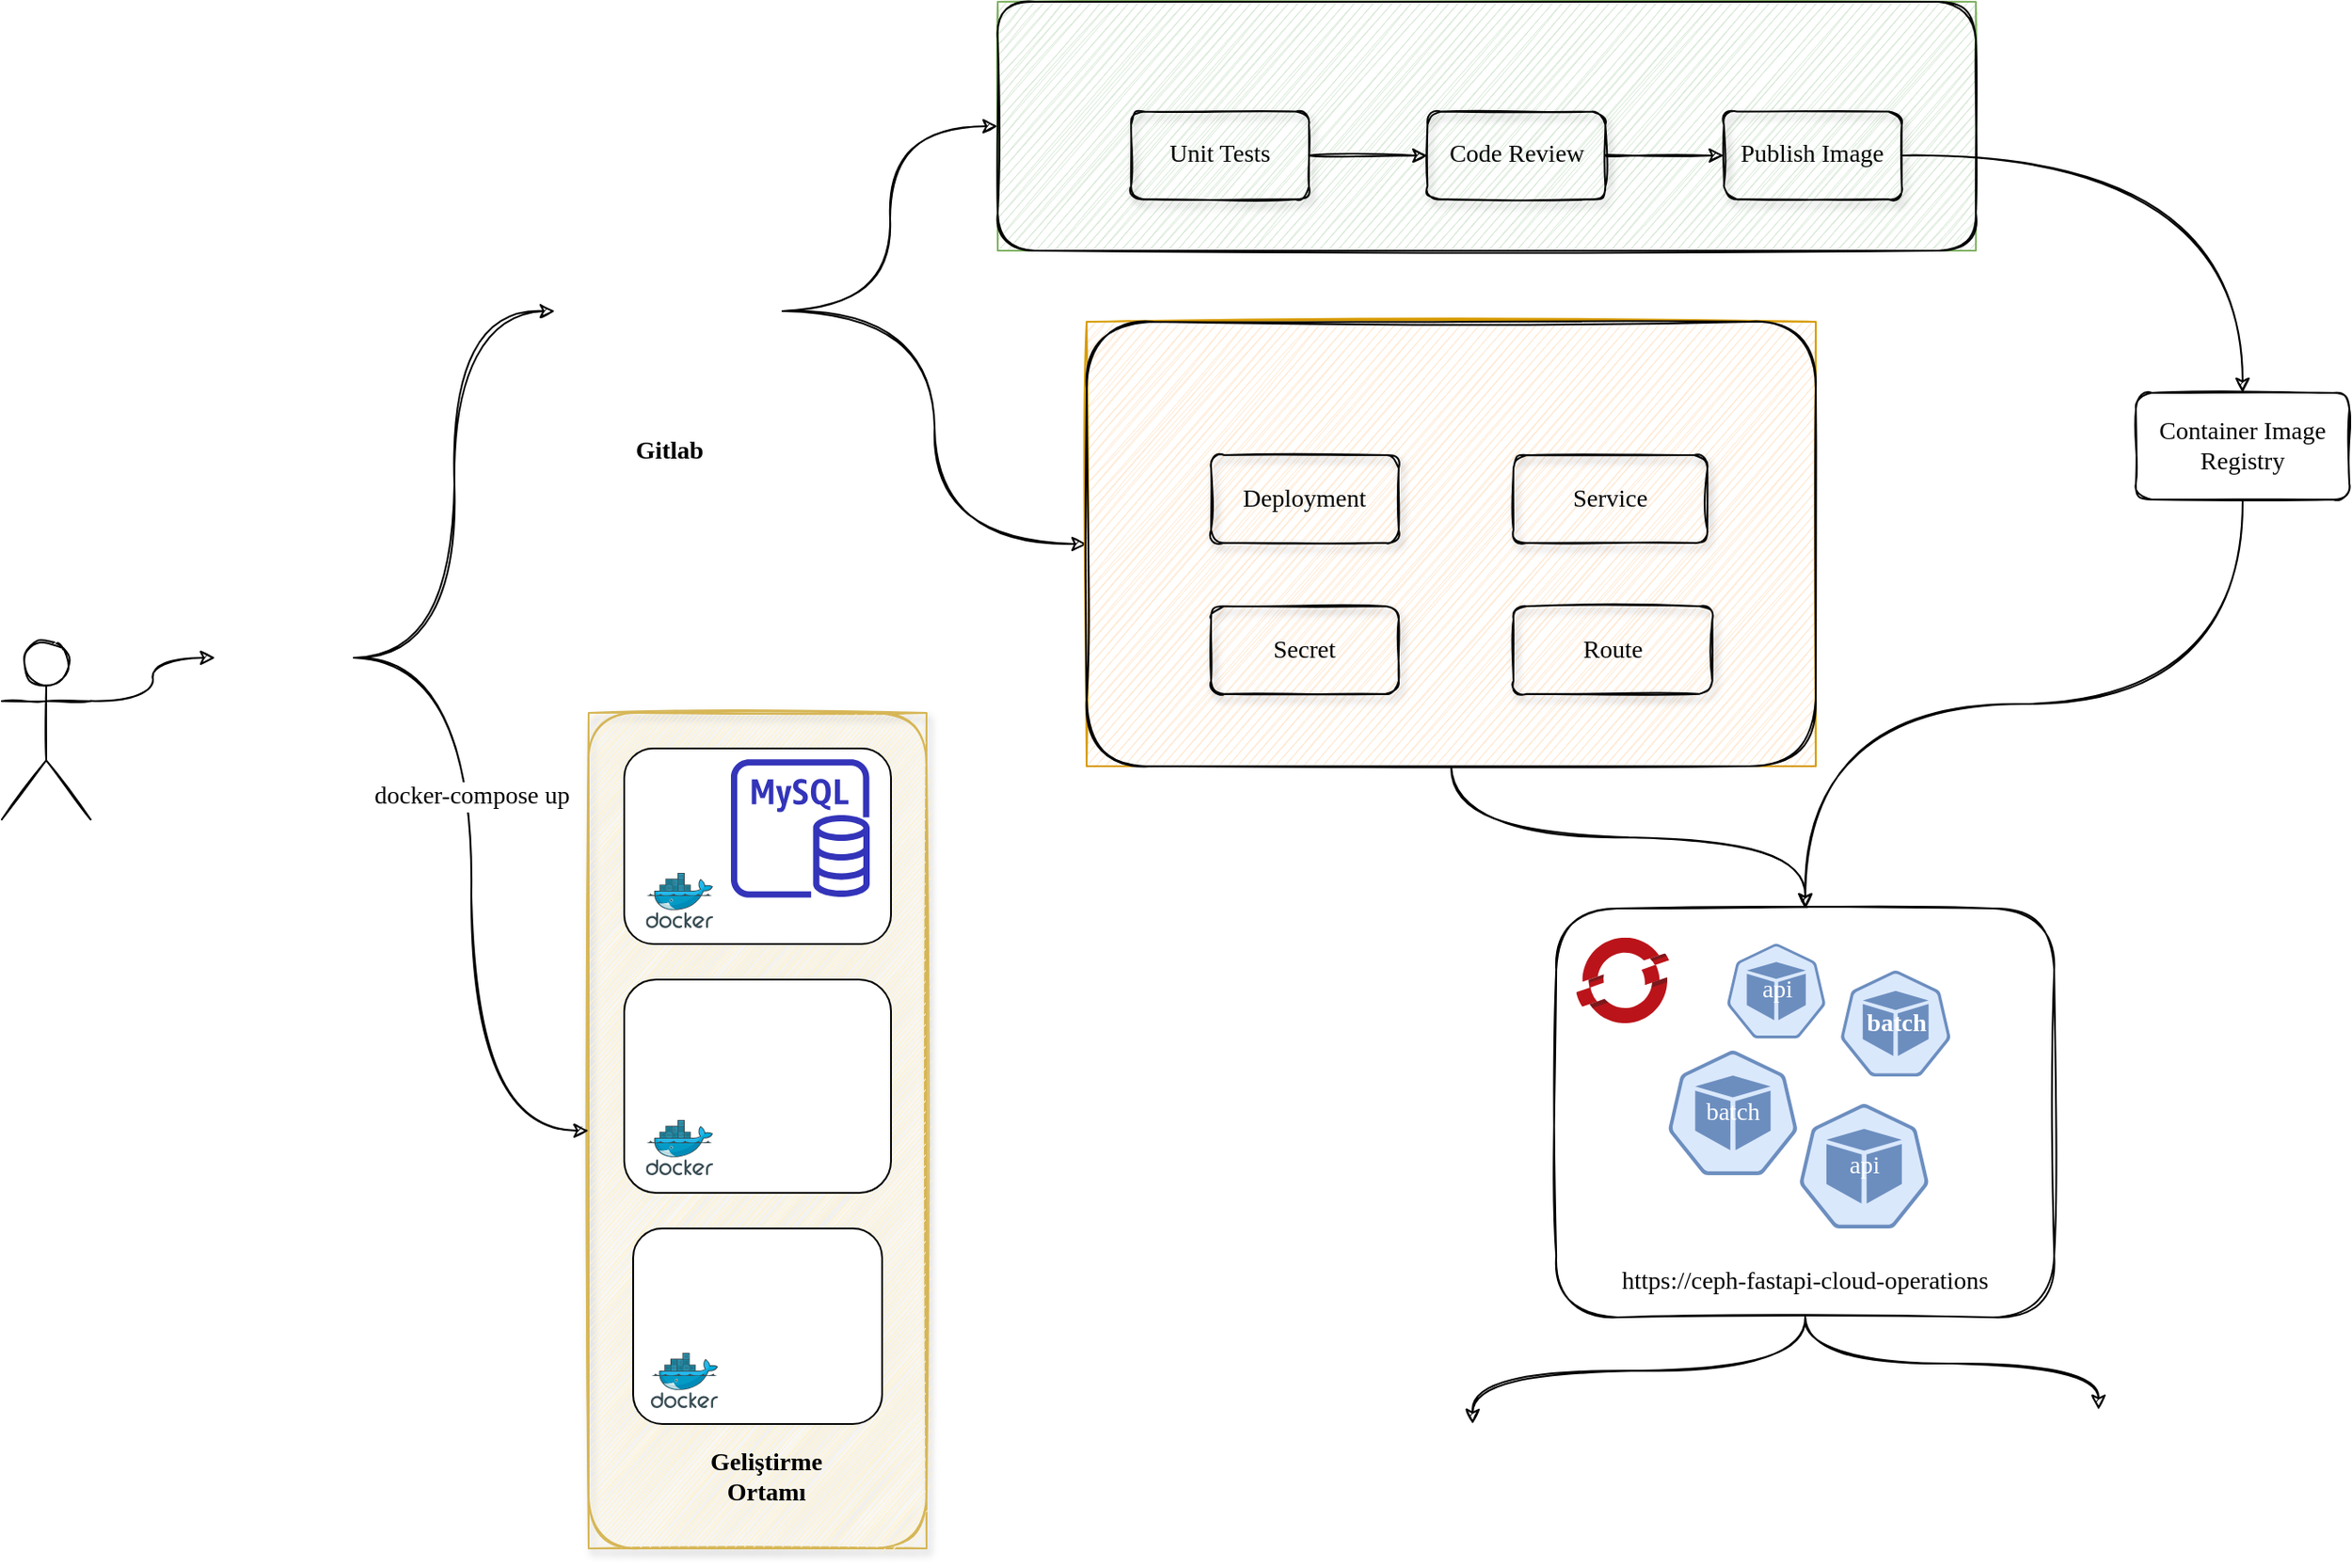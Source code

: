 <mxfile version="14.4.4" type="github">
  <diagram id="0_Pe4eXvfOU6qmhsP7j4" name="Page-1">
    <mxGraphModel dx="1538" dy="1999" grid="1" gridSize="10" guides="1" tooltips="1" connect="1" arrows="1" fold="1" page="1" pageScale="1" pageWidth="850" pageHeight="1100" math="0" shadow="0">
      <root>
        <mxCell id="0" />
        <mxCell id="1" parent="0" />
        <mxCell id="f1VP-ZpTaFvrlX2AiYO5-24" value="" style="group;fillColor=#fff2cc;strokeColor=#d6b656;sketch=1;shadow=1;" vertex="1" connectable="0" parent="1">
          <mxGeometry x="380" y="100" width="190" height="470" as="geometry" />
        </mxCell>
        <mxCell id="f1VP-ZpTaFvrlX2AiYO5-2" value="" style="rounded=1;whiteSpace=wrap;html=1;sketch=1;fillColor=#fff2cc;strokeColor=#d6b656;" vertex="1" parent="f1VP-ZpTaFvrlX2AiYO5-24">
          <mxGeometry width="190" height="470" as="geometry" />
        </mxCell>
        <mxCell id="f1VP-ZpTaFvrlX2AiYO5-6" value="" style="group;sketch=1;shadow=0;" vertex="1" connectable="0" parent="f1VP-ZpTaFvrlX2AiYO5-24">
          <mxGeometry x="20" y="10" width="150" height="130" as="geometry" />
        </mxCell>
        <mxCell id="f1VP-ZpTaFvrlX2AiYO5-5" value="" style="rounded=1;whiteSpace=wrap;html=1;" vertex="1" parent="f1VP-ZpTaFvrlX2AiYO5-6">
          <mxGeometry y="10" width="150" height="110" as="geometry" />
        </mxCell>
        <mxCell id="f1VP-ZpTaFvrlX2AiYO5-1" value="" style="aspect=fixed;html=1;points=[];align=center;image;fontSize=12;image=img/lib/mscae/Docker.svg;" vertex="1" parent="f1VP-ZpTaFvrlX2AiYO5-6">
          <mxGeometry x="12.2" y="80" width="37.8" height="31" as="geometry" />
        </mxCell>
        <mxCell id="f1VP-ZpTaFvrlX2AiYO5-3" value="" style="outlineConnect=0;fontColor=#232F3E;gradientColor=none;fillColor=#3334B9;strokeColor=none;dashed=0;verticalLabelPosition=bottom;verticalAlign=top;align=center;html=1;fontSize=12;fontStyle=0;aspect=fixed;pointerEvents=1;shape=mxgraph.aws4.rds_mysql_instance;" vertex="1" parent="f1VP-ZpTaFvrlX2AiYO5-6">
          <mxGeometry x="60" y="16" width="78" height="78" as="geometry" />
        </mxCell>
        <mxCell id="f1VP-ZpTaFvrlX2AiYO5-11" value="" style="group;sketch=1;" vertex="1" connectable="0" parent="f1VP-ZpTaFvrlX2AiYO5-24">
          <mxGeometry x="20" y="140" width="150" height="130" as="geometry" />
        </mxCell>
        <mxCell id="f1VP-ZpTaFvrlX2AiYO5-12" value="" style="rounded=1;whiteSpace=wrap;html=1;" vertex="1" parent="f1VP-ZpTaFvrlX2AiYO5-11">
          <mxGeometry y="10" width="150" height="120" as="geometry" />
        </mxCell>
        <mxCell id="f1VP-ZpTaFvrlX2AiYO5-13" value="" style="aspect=fixed;html=1;points=[];align=center;image;fontSize=12;image=img/lib/mscae/Docker.svg;" vertex="1" parent="f1VP-ZpTaFvrlX2AiYO5-11">
          <mxGeometry x="12.2" y="89" width="37.8" height="31" as="geometry" />
        </mxCell>
        <mxCell id="f1VP-ZpTaFvrlX2AiYO5-15" value="" style="shape=image;html=1;verticalAlign=top;verticalLabelPosition=bottom;labelBackgroundColor=#ffffff;imageAspect=0;aspect=fixed;image=https://cdn2.iconfinder.com/data/icons/oxygen/128x128/mimetypes/application-x-python.png" vertex="1" parent="f1VP-ZpTaFvrlX2AiYO5-11">
          <mxGeometry x="50" y="16" width="88" height="88" as="geometry" />
        </mxCell>
        <mxCell id="f1VP-ZpTaFvrlX2AiYO5-21" value="" style="group;sketch=1;" vertex="1" connectable="0" parent="f1VP-ZpTaFvrlX2AiYO5-24">
          <mxGeometry x="25" y="290" width="140" height="110" as="geometry" />
        </mxCell>
        <mxCell id="f1VP-ZpTaFvrlX2AiYO5-16" value="" style="rounded=1;whiteSpace=wrap;html=1;" vertex="1" parent="f1VP-ZpTaFvrlX2AiYO5-21">
          <mxGeometry width="140" height="110" as="geometry" />
        </mxCell>
        <mxCell id="f1VP-ZpTaFvrlX2AiYO5-17" value="" style="aspect=fixed;html=1;points=[];align=center;image;fontSize=12;image=img/lib/mscae/Docker.svg;" vertex="1" parent="f1VP-ZpTaFvrlX2AiYO5-21">
          <mxGeometry x="10" y="70" width="37.8" height="31" as="geometry" />
        </mxCell>
        <mxCell id="f1VP-ZpTaFvrlX2AiYO5-18" value="" style="shape=image;html=1;verticalAlign=top;verticalLabelPosition=bottom;labelBackgroundColor=#ffffff;imageAspect=0;aspect=fixed;image=https://cdn4.iconfinder.com/data/icons/essential-3/32/367-Computer-128.png;sketch=1;" vertex="1" parent="f1VP-ZpTaFvrlX2AiYO5-21">
          <mxGeometry x="50" y="10" width="68" height="68" as="geometry" />
        </mxCell>
        <mxCell id="f1VP-ZpTaFvrlX2AiYO5-22" value="Geliştirme Ortamı" style="text;html=1;strokeColor=none;align=center;verticalAlign=middle;whiteSpace=wrap;rounded=0;fontFamily=Comic Sans MS;sketch=1;fontSize=14;fontStyle=1" vertex="1" parent="f1VP-ZpTaFvrlX2AiYO5-24">
          <mxGeometry x="80" y="420" width="40" height="20" as="geometry" />
        </mxCell>
        <mxCell id="f1VP-ZpTaFvrlX2AiYO5-26" style="edgeStyle=orthogonalEdgeStyle;orthogonalLoop=1;jettySize=auto;html=1;exitX=1;exitY=0.333;exitDx=0;exitDy=0;exitPerimeter=0;entryX=0;entryY=0.5;entryDx=0;entryDy=0;fontFamily=Comic Sans MS;fontSize=14;curved=1;sketch=1;" edge="1" parent="1" source="f1VP-ZpTaFvrlX2AiYO5-25" target="f1VP-ZpTaFvrlX2AiYO5-31">
          <mxGeometry relative="1" as="geometry" />
        </mxCell>
        <mxCell id="f1VP-ZpTaFvrlX2AiYO5-25" value="" style="shape=umlActor;verticalLabelPosition=bottom;verticalAlign=top;html=1;outlineConnect=0;rounded=0;shadow=0;sketch=1;fillColor=none;fontFamily=Comic Sans MS;fontSize=14;" vertex="1" parent="1">
          <mxGeometry x="50" y="60" width="50" height="100" as="geometry" />
        </mxCell>
        <mxCell id="f1VP-ZpTaFvrlX2AiYO5-32" style="edgeStyle=orthogonalEdgeStyle;curved=1;sketch=1;orthogonalLoop=1;jettySize=auto;html=1;entryX=0;entryY=0.5;entryDx=0;entryDy=0;fontFamily=Comic Sans MS;fontSize=14;" edge="1" parent="1" source="f1VP-ZpTaFvrlX2AiYO5-31" target="f1VP-ZpTaFvrlX2AiYO5-2">
          <mxGeometry relative="1" as="geometry" />
        </mxCell>
        <mxCell id="f1VP-ZpTaFvrlX2AiYO5-33" value="docker-compose up" style="edgeLabel;html=1;align=center;verticalAlign=middle;resizable=0;points=[];fontSize=14;fontFamily=Comic Sans MS;" vertex="1" connectable="0" parent="f1VP-ZpTaFvrlX2AiYO5-32">
          <mxGeometry x="-0.28" relative="1" as="geometry">
            <mxPoint as="offset" />
          </mxGeometry>
        </mxCell>
        <mxCell id="f1VP-ZpTaFvrlX2AiYO5-36" style="edgeStyle=orthogonalEdgeStyle;curved=1;sketch=1;orthogonalLoop=1;jettySize=auto;html=1;exitX=1;exitY=0.5;exitDx=0;exitDy=0;entryX=0;entryY=0.5;entryDx=0;entryDy=0;fontFamily=Comic Sans MS;fontSize=14;" edge="1" parent="1" source="f1VP-ZpTaFvrlX2AiYO5-31" target="f1VP-ZpTaFvrlX2AiYO5-38">
          <mxGeometry relative="1" as="geometry">
            <mxPoint x="340" y="-96" as="targetPoint" />
          </mxGeometry>
        </mxCell>
        <mxCell id="f1VP-ZpTaFvrlX2AiYO5-31" value="" style="shape=image;html=1;verticalAlign=top;verticalLabelPosition=bottom;labelBackgroundColor=#ffffff;imageAspect=0;aspect=fixed;image=https://cdn4.iconfinder.com/data/icons/essential-3/32/356-Document_Code-128.png;rounded=0;shadow=0;sketch=1;fillColor=#999999;fontFamily=Comic Sans MS;fontSize=14;" vertex="1" parent="1">
          <mxGeometry x="170" y="30" width="78" height="78" as="geometry" />
        </mxCell>
        <mxCell id="f1VP-ZpTaFvrlX2AiYO5-49" style="edgeStyle=orthogonalEdgeStyle;curved=1;sketch=1;orthogonalLoop=1;jettySize=auto;html=1;exitX=1;exitY=0.5;exitDx=0;exitDy=0;fontFamily=Comic Sans MS;fontSize=14;" edge="1" parent="1" source="f1VP-ZpTaFvrlX2AiYO5-38" target="f1VP-ZpTaFvrlX2AiYO5-41">
          <mxGeometry relative="1" as="geometry" />
        </mxCell>
        <mxCell id="f1VP-ZpTaFvrlX2AiYO5-59" style="edgeStyle=orthogonalEdgeStyle;curved=1;sketch=1;orthogonalLoop=1;jettySize=auto;html=1;entryX=0;entryY=0.5;entryDx=0;entryDy=0;fontFamily=Comic Sans MS;fontSize=14;" edge="1" parent="1" source="f1VP-ZpTaFvrlX2AiYO5-38" target="f1VP-ZpTaFvrlX2AiYO5-51">
          <mxGeometry relative="1" as="geometry" />
        </mxCell>
        <mxCell id="f1VP-ZpTaFvrlX2AiYO5-38" value="Gitlab" style="shape=image;html=1;verticalAlign=top;verticalLabelPosition=bottom;labelBackgroundColor=#ffffff;imageAspect=0;aspect=fixed;image=https://cdn3.iconfinder.com/data/icons/logos-and-brands-adobe/512/144_Gitlab-128.png;rounded=0;shadow=0;sketch=1;fillColor=#999999;fontFamily=Comic Sans MS;fontSize=14;fontStyle=1" vertex="1" parent="1">
          <mxGeometry x="361" y="-190" width="128" height="128" as="geometry" />
        </mxCell>
        <mxCell id="f1VP-ZpTaFvrlX2AiYO5-48" value="" style="group;fillColor=#d5e8d4;strokeColor=#82b366;sketch=1;" vertex="1" connectable="0" parent="1">
          <mxGeometry x="610" y="-300" width="550" height="140" as="geometry" />
        </mxCell>
        <mxCell id="f1VP-ZpTaFvrlX2AiYO5-41" value="" style="rounded=1;whiteSpace=wrap;html=1;shadow=0;sketch=1;fontFamily=Comic Sans MS;fontSize=14;fillColor=none;" vertex="1" parent="f1VP-ZpTaFvrlX2AiYO5-48">
          <mxGeometry width="550" height="140" as="geometry" />
        </mxCell>
        <mxCell id="f1VP-ZpTaFvrlX2AiYO5-42" value="" style="shape=image;imageAspect=0;aspect=fixed;verticalLabelPosition=bottom;verticalAlign=top;rounded=0;shadow=1;sketch=1;fillColor=none;fontFamily=Comic Sans MS;fontSize=14;image=https://miro.medium.com/max/1400/1*LNGlN72rGhNqx6YcPiF0GQ.png;" vertex="1" parent="f1VP-ZpTaFvrlX2AiYO5-48">
          <mxGeometry x="25" y="8.235" width="123.403" height="39.631" as="geometry" />
        </mxCell>
        <mxCell id="f1VP-ZpTaFvrlX2AiYO5-43" value="Unit Tests" style="rounded=1;whiteSpace=wrap;html=1;shadow=1;sketch=1;fillColor=none;fontFamily=Comic Sans MS;fontSize=14;" vertex="1" parent="f1VP-ZpTaFvrlX2AiYO5-48">
          <mxGeometry x="75.0" y="61.765" width="100" height="49.412" as="geometry" />
        </mxCell>
        <mxCell id="f1VP-ZpTaFvrlX2AiYO5-44" value="Code Review" style="whiteSpace=wrap;html=1;rounded=1;shadow=1;fontFamily=Comic Sans MS;fontSize=14;fillColor=none;sketch=1;" vertex="1" parent="f1VP-ZpTaFvrlX2AiYO5-48">
          <mxGeometry x="241.667" y="61.765" width="100" height="49.412" as="geometry" />
        </mxCell>
        <mxCell id="f1VP-ZpTaFvrlX2AiYO5-46" value="Publish Image" style="whiteSpace=wrap;html=1;rounded=1;shadow=1;fontFamily=Comic Sans MS;fontSize=14;fillColor=none;sketch=1;" vertex="1" parent="f1VP-ZpTaFvrlX2AiYO5-48">
          <mxGeometry x="408.333" y="61.765" width="100" height="49.412" as="geometry" />
        </mxCell>
        <mxCell id="f1VP-ZpTaFvrlX2AiYO5-45" value="" style="edgeStyle=orthogonalEdgeStyle;curved=1;sketch=1;orthogonalLoop=1;jettySize=auto;html=1;fontFamily=Comic Sans MS;fontSize=14;" edge="1" parent="f1VP-ZpTaFvrlX2AiYO5-48" source="f1VP-ZpTaFvrlX2AiYO5-43" target="f1VP-ZpTaFvrlX2AiYO5-44">
          <mxGeometry relative="1" as="geometry" />
        </mxCell>
        <mxCell id="f1VP-ZpTaFvrlX2AiYO5-47" value="" style="edgeStyle=orthogonalEdgeStyle;curved=1;sketch=1;orthogonalLoop=1;jettySize=auto;html=1;fontFamily=Comic Sans MS;fontSize=14;" edge="1" parent="f1VP-ZpTaFvrlX2AiYO5-48" source="f1VP-ZpTaFvrlX2AiYO5-44" target="f1VP-ZpTaFvrlX2AiYO5-46">
          <mxGeometry relative="1" as="geometry" />
        </mxCell>
        <mxCell id="f1VP-ZpTaFvrlX2AiYO5-50" value="" style="group;sketch=1;fillColor=#ffe6cc;strokeColor=#d79b00;" vertex="1" connectable="0" parent="1">
          <mxGeometry x="660" y="-120" width="410" height="250" as="geometry" />
        </mxCell>
        <mxCell id="f1VP-ZpTaFvrlX2AiYO5-51" value="" style="rounded=1;whiteSpace=wrap;html=1;shadow=0;sketch=1;fontFamily=Comic Sans MS;fontSize=14;fillColor=none;" vertex="1" parent="f1VP-ZpTaFvrlX2AiYO5-50">
          <mxGeometry width="410" height="250" as="geometry" />
        </mxCell>
        <mxCell id="f1VP-ZpTaFvrlX2AiYO5-53" value="Deployment" style="rounded=1;whiteSpace=wrap;html=1;shadow=1;sketch=1;fillColor=none;fontFamily=Comic Sans MS;fontSize=14;" vertex="1" parent="f1VP-ZpTaFvrlX2AiYO5-50">
          <mxGeometry x="69.998" y="75" width="105.491" height="49.41" as="geometry" />
        </mxCell>
        <mxCell id="f1VP-ZpTaFvrlX2AiYO5-54" value="Service" style="whiteSpace=wrap;html=1;rounded=1;shadow=1;fontFamily=Comic Sans MS;fontSize=14;fillColor=none;sketch=1;" vertex="1" parent="f1VP-ZpTaFvrlX2AiYO5-50">
          <mxGeometry x="240.005" y="75" width="109.041" height="49.41" as="geometry" />
        </mxCell>
        <mxCell id="f1VP-ZpTaFvrlX2AiYO5-55" value="Secret" style="whiteSpace=wrap;html=1;rounded=1;shadow=1;fontFamily=Comic Sans MS;fontSize=14;fillColor=none;sketch=1;" vertex="1" parent="f1VP-ZpTaFvrlX2AiYO5-50">
          <mxGeometry x="69.998" y="160" width="105.491" height="49.41" as="geometry" />
        </mxCell>
        <mxCell id="f1VP-ZpTaFvrlX2AiYO5-58" value="" style="shape=image;imageAspect=0;aspect=fixed;verticalLabelPosition=bottom;verticalAlign=top;rounded=0;shadow=1;sketch=1;fillColor=none;fontFamily=Comic Sans MS;fontSize=14;image=https://miro.medium.com/max/1400/1*RgMWYxzOW5dJaslhW3wJ4Q.png;" vertex="1" parent="f1VP-ZpTaFvrlX2AiYO5-50">
          <mxGeometry x="20.001" y="23.75" width="110.583" height="51.25" as="geometry" />
        </mxCell>
        <mxCell id="f1VP-ZpTaFvrlX2AiYO5-68" value="Route" style="whiteSpace=wrap;html=1;rounded=1;shadow=1;fontFamily=Comic Sans MS;fontSize=14;fillColor=none;sketch=1;" vertex="1" parent="f1VP-ZpTaFvrlX2AiYO5-50">
          <mxGeometry x="240.005" y="160" width="111.818" height="49.41" as="geometry" />
        </mxCell>
        <mxCell id="f1VP-ZpTaFvrlX2AiYO5-82" style="edgeStyle=orthogonalEdgeStyle;curved=1;sketch=1;orthogonalLoop=1;jettySize=auto;html=1;exitX=0.5;exitY=1;exitDx=0;exitDy=0;fontFamily=Comic Sans MS;fontSize=14;" edge="1" parent="1" source="f1VP-ZpTaFvrlX2AiYO5-74" target="f1VP-ZpTaFvrlX2AiYO5-71">
          <mxGeometry relative="1" as="geometry">
            <mxPoint x="1370" as="targetPoint" />
          </mxGeometry>
        </mxCell>
        <mxCell id="f1VP-ZpTaFvrlX2AiYO5-74" value="Container Image Registry" style="rounded=1;whiteSpace=wrap;html=1;shadow=0;sketch=1;strokeColor=#000000;fillColor=none;fontFamily=Comic Sans MS;fontSize=14;" vertex="1" parent="1">
          <mxGeometry x="1250" y="-80" width="120" height="60" as="geometry" />
        </mxCell>
        <mxCell id="f1VP-ZpTaFvrlX2AiYO5-79" style="edgeStyle=orthogonalEdgeStyle;curved=1;sketch=1;orthogonalLoop=1;jettySize=auto;html=1;exitX=1;exitY=0.5;exitDx=0;exitDy=0;fontFamily=Comic Sans MS;fontSize=14;" edge="1" parent="1" source="f1VP-ZpTaFvrlX2AiYO5-46" target="f1VP-ZpTaFvrlX2AiYO5-74">
          <mxGeometry relative="1" as="geometry" />
        </mxCell>
        <mxCell id="f1VP-ZpTaFvrlX2AiYO5-81" value="" style="group;fontStyle=1" vertex="1" connectable="0" parent="1">
          <mxGeometry x="924.06" y="210" width="290" height="230" as="geometry" />
        </mxCell>
        <mxCell id="f1VP-ZpTaFvrlX2AiYO5-71" value="" style="rounded=1;whiteSpace=wrap;html=1;shadow=0;sketch=1;strokeColor=#000000;fillColor=none;fontFamily=Comic Sans MS;fontSize=14;" vertex="1" parent="f1VP-ZpTaFvrlX2AiYO5-81">
          <mxGeometry width="280" height="230" as="geometry" />
        </mxCell>
        <mxCell id="f1VP-ZpTaFvrlX2AiYO5-80" value="" style="aspect=fixed;html=1;points=[];align=center;image;fontSize=12;image=img/lib/mscae/OpenShift.svg;rounded=0;shadow=0;sketch=1;strokeColor=#000000;fillColor=none;" vertex="1" parent="f1VP-ZpTaFvrlX2AiYO5-81">
          <mxGeometry x="11.2" y="16.43" width="52.292" height="48.107" as="geometry" />
        </mxCell>
        <mxCell id="f1VP-ZpTaFvrlX2AiYO5-86" value="api" style="html=1;dashed=0;whitespace=wrap;fillColor=#dae8fc;strokeColor=#6c8ebf;points=[[0.005,0.63,0],[0.1,0.2,0],[0.9,0.2,0],[0.5,0,0],[0.995,0.63,0],[0.72,0.99,0],[0.5,1,0],[0.28,0.99,0]];shape=mxgraph.kubernetes.icon;prIcon=pod;rounded=0;shadow=0;sketch=0;fontFamily=Comic Sans MS;fontSize=14;fontColor=#FFFFFF;" vertex="1" parent="f1VP-ZpTaFvrlX2AiYO5-81">
          <mxGeometry x="96.108" y="16.77" width="55.243" height="59.43" as="geometry" />
        </mxCell>
        <mxCell id="f1VP-ZpTaFvrlX2AiYO5-89" value="api" style="html=1;dashed=0;whitespace=wrap;fillColor=#dae8fc;strokeColor=#6c8ebf;points=[[0.005,0.63,0],[0.1,0.2,0],[0.9,0.2,0],[0.5,0,0],[0.995,0.63,0],[0.72,0.99,0],[0.5,1,0],[0.28,0.99,0]];shape=mxgraph.kubernetes.icon;prIcon=pod;rounded=0;shadow=0;sketch=0;fontFamily=Comic Sans MS;fontSize=14;fontColor=#FFFFFF;" vertex="1" parent="f1VP-ZpTaFvrlX2AiYO5-81">
          <mxGeometry x="136.22" y="110" width="73.78" height="70" as="geometry" />
        </mxCell>
        <mxCell id="f1VP-ZpTaFvrlX2AiYO5-88" value="batch" style="html=1;dashed=0;whitespace=wrap;fillColor=#dae8fc;strokeColor=#6c8ebf;points=[[0.005,0.63,0],[0.1,0.2,0],[0.9,0.2,0],[0.5,0,0],[0.995,0.63,0],[0.72,0.99,0],[0.5,1,0],[0.28,0.99,0]];shape=mxgraph.kubernetes.icon;prIcon=pod;rounded=0;shadow=0;sketch=0;fontFamily=Comic Sans MS;fontSize=14;fontStyle=1;fontColor=#FFFFFF;" vertex="1" parent="f1VP-ZpTaFvrlX2AiYO5-81">
          <mxGeometry x="159.998" y="30" width="61.676" height="69.43" as="geometry" />
        </mxCell>
        <mxCell id="f1VP-ZpTaFvrlX2AiYO5-96" value="batch" style="html=1;dashed=0;whitespace=wrap;fillColor=#dae8fc;strokeColor=#6c8ebf;points=[[0.005,0.63,0],[0.1,0.2,0],[0.9,0.2,0],[0.5,0,0],[0.995,0.63,0],[0.72,0.99,0],[0.5,1,0],[0.28,0.99,0]];shape=mxgraph.kubernetes.icon;prIcon=pod;rounded=0;shadow=0;sketch=0;fontFamily=Comic Sans MS;fontSize=14;fontColor=#FFFFFF;" vertex="1" parent="f1VP-ZpTaFvrlX2AiYO5-81">
          <mxGeometry x="62.44" y="80" width="73.78" height="70" as="geometry" />
        </mxCell>
        <mxCell id="f1VP-ZpTaFvrlX2AiYO5-97" value="https://ceph-fastapi-cloud-operations" style="text;html=1;strokeColor=none;fillColor=none;align=center;verticalAlign=middle;whiteSpace=wrap;rounded=0;shadow=0;sketch=0;fontFamily=Comic Sans MS;fontSize=14;" vertex="1" parent="f1VP-ZpTaFvrlX2AiYO5-81">
          <mxGeometry x="-10" y="200" width="300" height="20" as="geometry" />
        </mxCell>
        <mxCell id="f1VP-ZpTaFvrlX2AiYO5-83" style="edgeStyle=orthogonalEdgeStyle;curved=1;sketch=1;orthogonalLoop=1;jettySize=auto;html=1;fontFamily=Comic Sans MS;fontSize=14;" edge="1" parent="1" source="f1VP-ZpTaFvrlX2AiYO5-51" target="f1VP-ZpTaFvrlX2AiYO5-71">
          <mxGeometry relative="1" as="geometry" />
        </mxCell>
        <mxCell id="f1VP-ZpTaFvrlX2AiYO5-91" value="" style="shape=image;imageAspect=0;aspect=fixed;verticalLabelPosition=bottom;verticalAlign=top;rounded=0;shadow=0;sketch=0;strokeColor=#000000;fillColor=none;fontFamily=Comic Sans MS;fontSize=14;image=https://camo.githubusercontent.com/c16fc78a0c6c22b6e5811cdb4ed06f7286cbc44b28abc8f012ecafd3d66e3b9c/68747470733a2f2f636570682e636f6d2f77702d636f6e74656e742f75706c6f6164732f323031362f30372f436570685f4c6f676f5f5374616e646172645f5247425f3132303431315f66612e706e67;" vertex="1" parent="1">
          <mxGeometry x="790" y="500" width="174.06" height="80" as="geometry" />
        </mxCell>
        <mxCell id="f1VP-ZpTaFvrlX2AiYO5-92" style="edgeStyle=orthogonalEdgeStyle;curved=1;sketch=1;orthogonalLoop=1;jettySize=auto;html=1;exitX=0.5;exitY=1;exitDx=0;exitDy=0;fontFamily=Comic Sans MS;fontSize=14;" edge="1" parent="1" source="f1VP-ZpTaFvrlX2AiYO5-71" target="f1VP-ZpTaFvrlX2AiYO5-91">
          <mxGeometry relative="1" as="geometry" />
        </mxCell>
        <mxCell id="f1VP-ZpTaFvrlX2AiYO5-94" style="edgeStyle=orthogonalEdgeStyle;curved=1;sketch=1;orthogonalLoop=1;jettySize=auto;html=1;exitX=0.5;exitY=1;exitDx=0;exitDy=0;entryX=0.5;entryY=0;entryDx=0;entryDy=0;fontFamily=Comic Sans MS;fontSize=14;" edge="1" parent="1" source="f1VP-ZpTaFvrlX2AiYO5-71" target="f1VP-ZpTaFvrlX2AiYO5-95">
          <mxGeometry relative="1" as="geometry">
            <mxPoint x="1519" y="370" as="targetPoint" />
          </mxGeometry>
        </mxCell>
        <mxCell id="f1VP-ZpTaFvrlX2AiYO5-95" value="" style="shape=image;html=1;verticalAlign=top;verticalLabelPosition=bottom;labelBackgroundColor=#ffffff;imageAspect=0;aspect=fixed;image=https://cdn4.iconfinder.com/data/icons/logos-brands-5/24/mysql-128.png;rounded=0;shadow=0;sketch=0;strokeColor=#000000;fillColor=none;fontFamily=Comic Sans MS;fontSize=14;" vertex="1" parent="1">
          <mxGeometry x="1190" y="492" width="78" height="78" as="geometry" />
        </mxCell>
      </root>
    </mxGraphModel>
  </diagram>
</mxfile>
